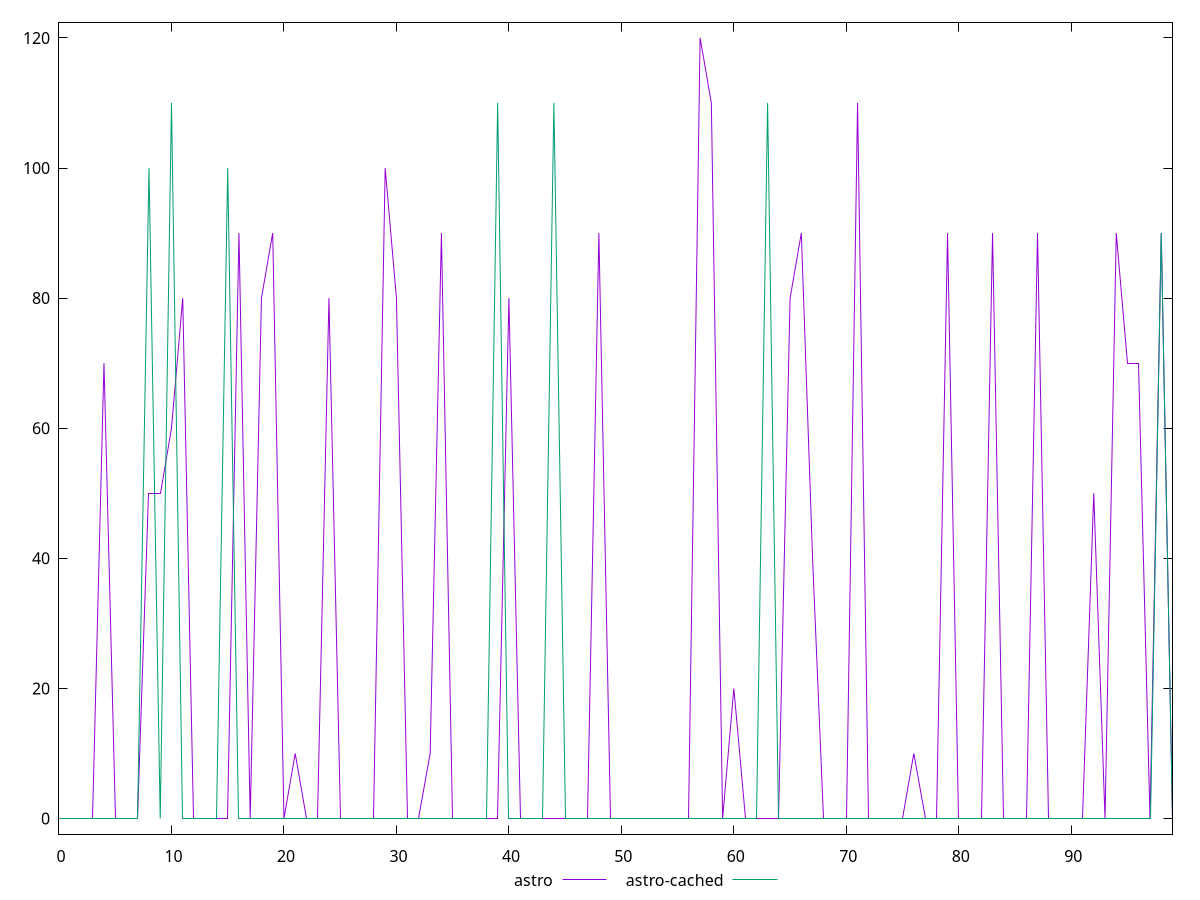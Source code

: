reset

$astro <<EOF
0 0
1 0
2 0
3 0
4 70
5 0
6 0
7 0
8 50
9 50
10 60
11 80
12 0
13 0
14 0
15 0
16 90
17 0
18 80
19 90
20 0
21 10
22 0
23 0
24 80
25 0
26 0
27 0
28 0
29 100
30 80
31 0
32 0
33 10
34 90
35 0
36 0
37 0
38 0
39 0
40 80
41 0
42 0
43 0
44 0
45 0
46 0
47 0
48 90
49 0
50 0
51 0
52 0
53 0
54 0
55 0
56 0
57 120
58 110
59 0
60 20
61 0
62 0
63 0
64 0
65 80
66 90
67 40
68 0
69 0
70 0
71 110
72 0
73 0
74 0
75 0
76 10
77 0
78 0
79 90
80 0
81 0
82 0
83 90
84 0
85 0
86 0
87 90
88 0
89 0
90 0
91 0
92 50
93 0
94 90
95 70
96 70
97 0
98 90
99 0
EOF

$astroCached <<EOF
0 0
1 0
2 0
3 0
4 0
5 0
6 0
7 0
8 100
9 0
10 110
11 0
12 0
13 0
14 0
15 100
16 0
17 0
18 0
19 0
20 0
21 0
22 0
23 0
24 0
25 0
26 0
27 0
28 0
29 0
30 0
31 0
32 0
33 0
34 0
35 0
36 0
37 0
38 0
39 110
40 0
41 0
42 0
43 0
44 110
45 0
46 0
47 0
48 0
49 0
50 0
51 0
52 0
53 0
54 0
55 0
56 0
57 0
58 0
59 0
60 0
61 0
62 0
63 110
64 0
65 0
66 0
67 0
68 0
69 0
70 0
71 0
72 0
73 0
74 0
75 0
76 0
77 0
78 0
79 0
80 0
81 0
82 0
83 0
84 0
85 0
86 0
87 0
88 0
89 0
90 0
91 0
92 0
93 0
94 0
95 0
96 0
97 0
98 90
99 0
EOF

set key outside below
set xrange [0:99]
set yrange [-2.4:122.4]
set trange [-2.4:122.4]
set terminal svg size 640, 520 enhanced background rgb 'white'
set output "reports/report_00033_2021-03-01T14-23-16.841Z/uses-http2/comparison/line/0_vs_1.svg"

plot $astro title "astro" with line, \
     $astroCached title "astro-cached" with line

reset

